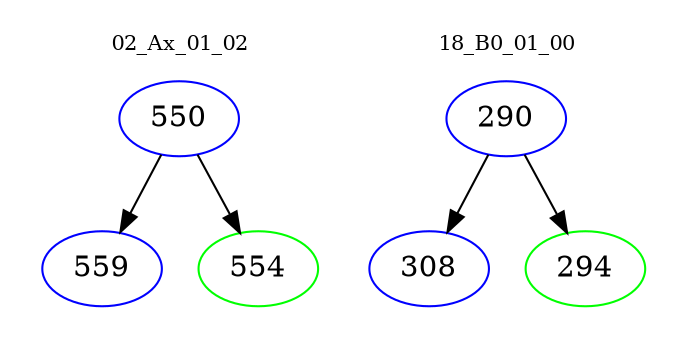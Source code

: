 digraph{
subgraph cluster_0 {
color = white
label = "02_Ax_01_02";
fontsize=10;
T0_550 [label="550", color="blue"]
T0_550 -> T0_559 [color="black"]
T0_559 [label="559", color="blue"]
T0_550 -> T0_554 [color="black"]
T0_554 [label="554", color="green"]
}
subgraph cluster_1 {
color = white
label = "18_B0_01_00";
fontsize=10;
T1_290 [label="290", color="blue"]
T1_290 -> T1_308 [color="black"]
T1_308 [label="308", color="blue"]
T1_290 -> T1_294 [color="black"]
T1_294 [label="294", color="green"]
}
}
